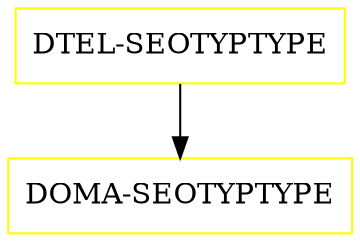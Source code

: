 digraph G {
  "DTEL-SEOTYPTYPE" [shape=box,color=yellow];
  "DOMA-SEOTYPTYPE" [shape=box,color=yellow,URL="./DOMA_SEOTYPTYPE.html"];
  "DTEL-SEOTYPTYPE" -> "DOMA-SEOTYPTYPE";
}
